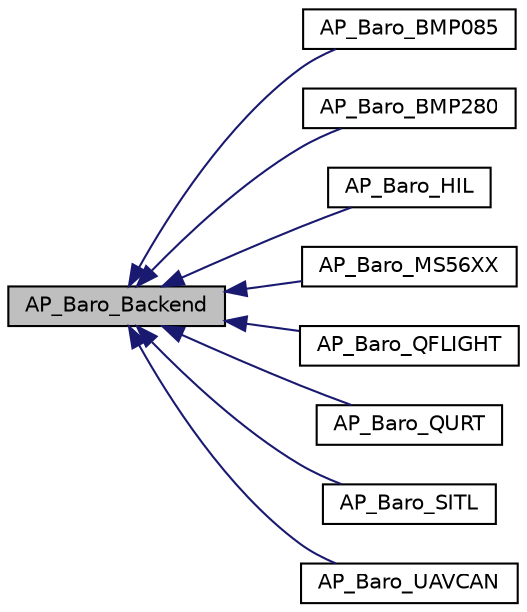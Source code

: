 digraph "AP_Baro_Backend"
{
 // INTERACTIVE_SVG=YES
  edge [fontname="Helvetica",fontsize="10",labelfontname="Helvetica",labelfontsize="10"];
  node [fontname="Helvetica",fontsize="10",shape=record];
  rankdir="LR";
  Node1 [label="AP_Baro_Backend",height=0.2,width=0.4,color="black", fillcolor="grey75", style="filled", fontcolor="black"];
  Node1 -> Node2 [dir="back",color="midnightblue",fontsize="10",style="solid",fontname="Helvetica"];
  Node2 [label="AP_Baro_BMP085",height=0.2,width=0.4,color="black", fillcolor="white", style="filled",URL="$classAP__Baro__BMP085.html"];
  Node1 -> Node3 [dir="back",color="midnightblue",fontsize="10",style="solid",fontname="Helvetica"];
  Node3 [label="AP_Baro_BMP280",height=0.2,width=0.4,color="black", fillcolor="white", style="filled",URL="$classAP__Baro__BMP280.html"];
  Node1 -> Node4 [dir="back",color="midnightblue",fontsize="10",style="solid",fontname="Helvetica"];
  Node4 [label="AP_Baro_HIL",height=0.2,width=0.4,color="black", fillcolor="white", style="filled",URL="$classAP__Baro__HIL.html"];
  Node1 -> Node5 [dir="back",color="midnightblue",fontsize="10",style="solid",fontname="Helvetica"];
  Node5 [label="AP_Baro_MS56XX",height=0.2,width=0.4,color="black", fillcolor="white", style="filled",URL="$classAP__Baro__MS56XX.html"];
  Node1 -> Node6 [dir="back",color="midnightblue",fontsize="10",style="solid",fontname="Helvetica"];
  Node6 [label="AP_Baro_QFLIGHT",height=0.2,width=0.4,color="black", fillcolor="white", style="filled",URL="$classAP__Baro__QFLIGHT.html"];
  Node1 -> Node7 [dir="back",color="midnightblue",fontsize="10",style="solid",fontname="Helvetica"];
  Node7 [label="AP_Baro_QURT",height=0.2,width=0.4,color="black", fillcolor="white", style="filled",URL="$classAP__Baro__QURT.html"];
  Node1 -> Node8 [dir="back",color="midnightblue",fontsize="10",style="solid",fontname="Helvetica"];
  Node8 [label="AP_Baro_SITL",height=0.2,width=0.4,color="black", fillcolor="white", style="filled",URL="$classAP__Baro__SITL.html"];
  Node1 -> Node9 [dir="back",color="midnightblue",fontsize="10",style="solid",fontname="Helvetica"];
  Node9 [label="AP_Baro_UAVCAN",height=0.2,width=0.4,color="black", fillcolor="white", style="filled",URL="$classAP__Baro__UAVCAN.html"];
}

